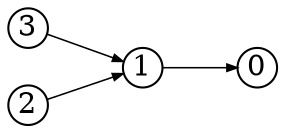 digraph{
  rankdir=LR
  node [shape=circle,fixedsize=true,width=.26]
  edge [penwidth=0.75,arrowsize=0.5]
  3 -> {1}
  2 -> {1}
  1 -> {0}
}
